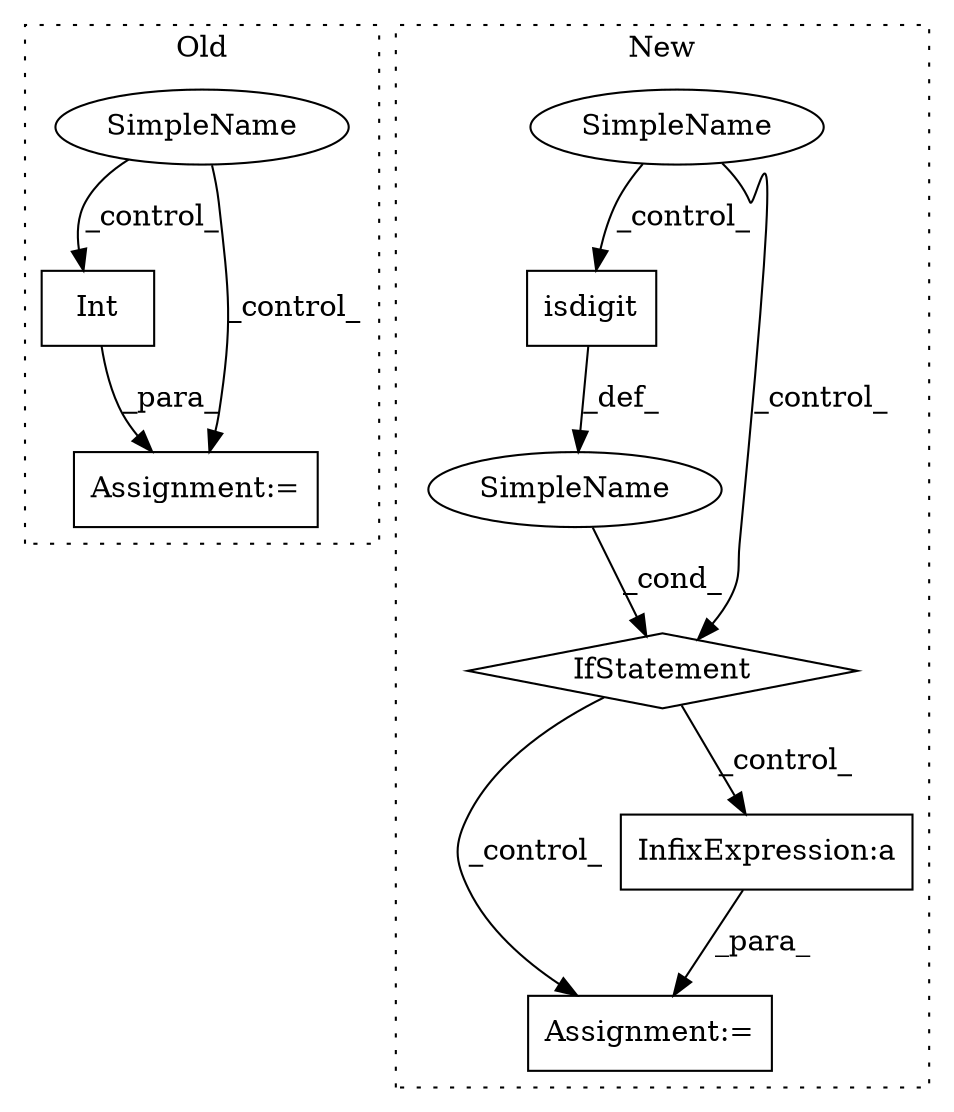 digraph G {
subgraph cluster0 {
1 [label="Int" a="32" s="4463,4492" l="4,1" shape="box"];
4 [label="Assignment:=" a="7" s="4449" l="1" shape="box"];
9 [label="SimpleName" a="42" s="" l="" shape="ellipse"];
label = "Old";
style="dotted";
}
subgraph cluster1 {
2 [label="isdigit" a="32" s="4449,4467" l="8,1" shape="box"];
3 [label="IfStatement" a="25" s="4437,4468" l="4,2" shape="diamond"];
5 [label="Assignment:=" a="7" s="4517" l="1" shape="box"];
6 [label="SimpleName" a="42" s="" l="" shape="ellipse"];
7 [label="SimpleName" a="42" s="" l="" shape="ellipse"];
8 [label="InfixExpression:a" a="27" s="4545" l="3" shape="box"];
label = "New";
style="dotted";
}
1 -> 4 [label="_para_"];
2 -> 6 [label="_def_"];
3 -> 8 [label="_control_"];
3 -> 5 [label="_control_"];
6 -> 3 [label="_cond_"];
7 -> 2 [label="_control_"];
7 -> 3 [label="_control_"];
8 -> 5 [label="_para_"];
9 -> 1 [label="_control_"];
9 -> 4 [label="_control_"];
}